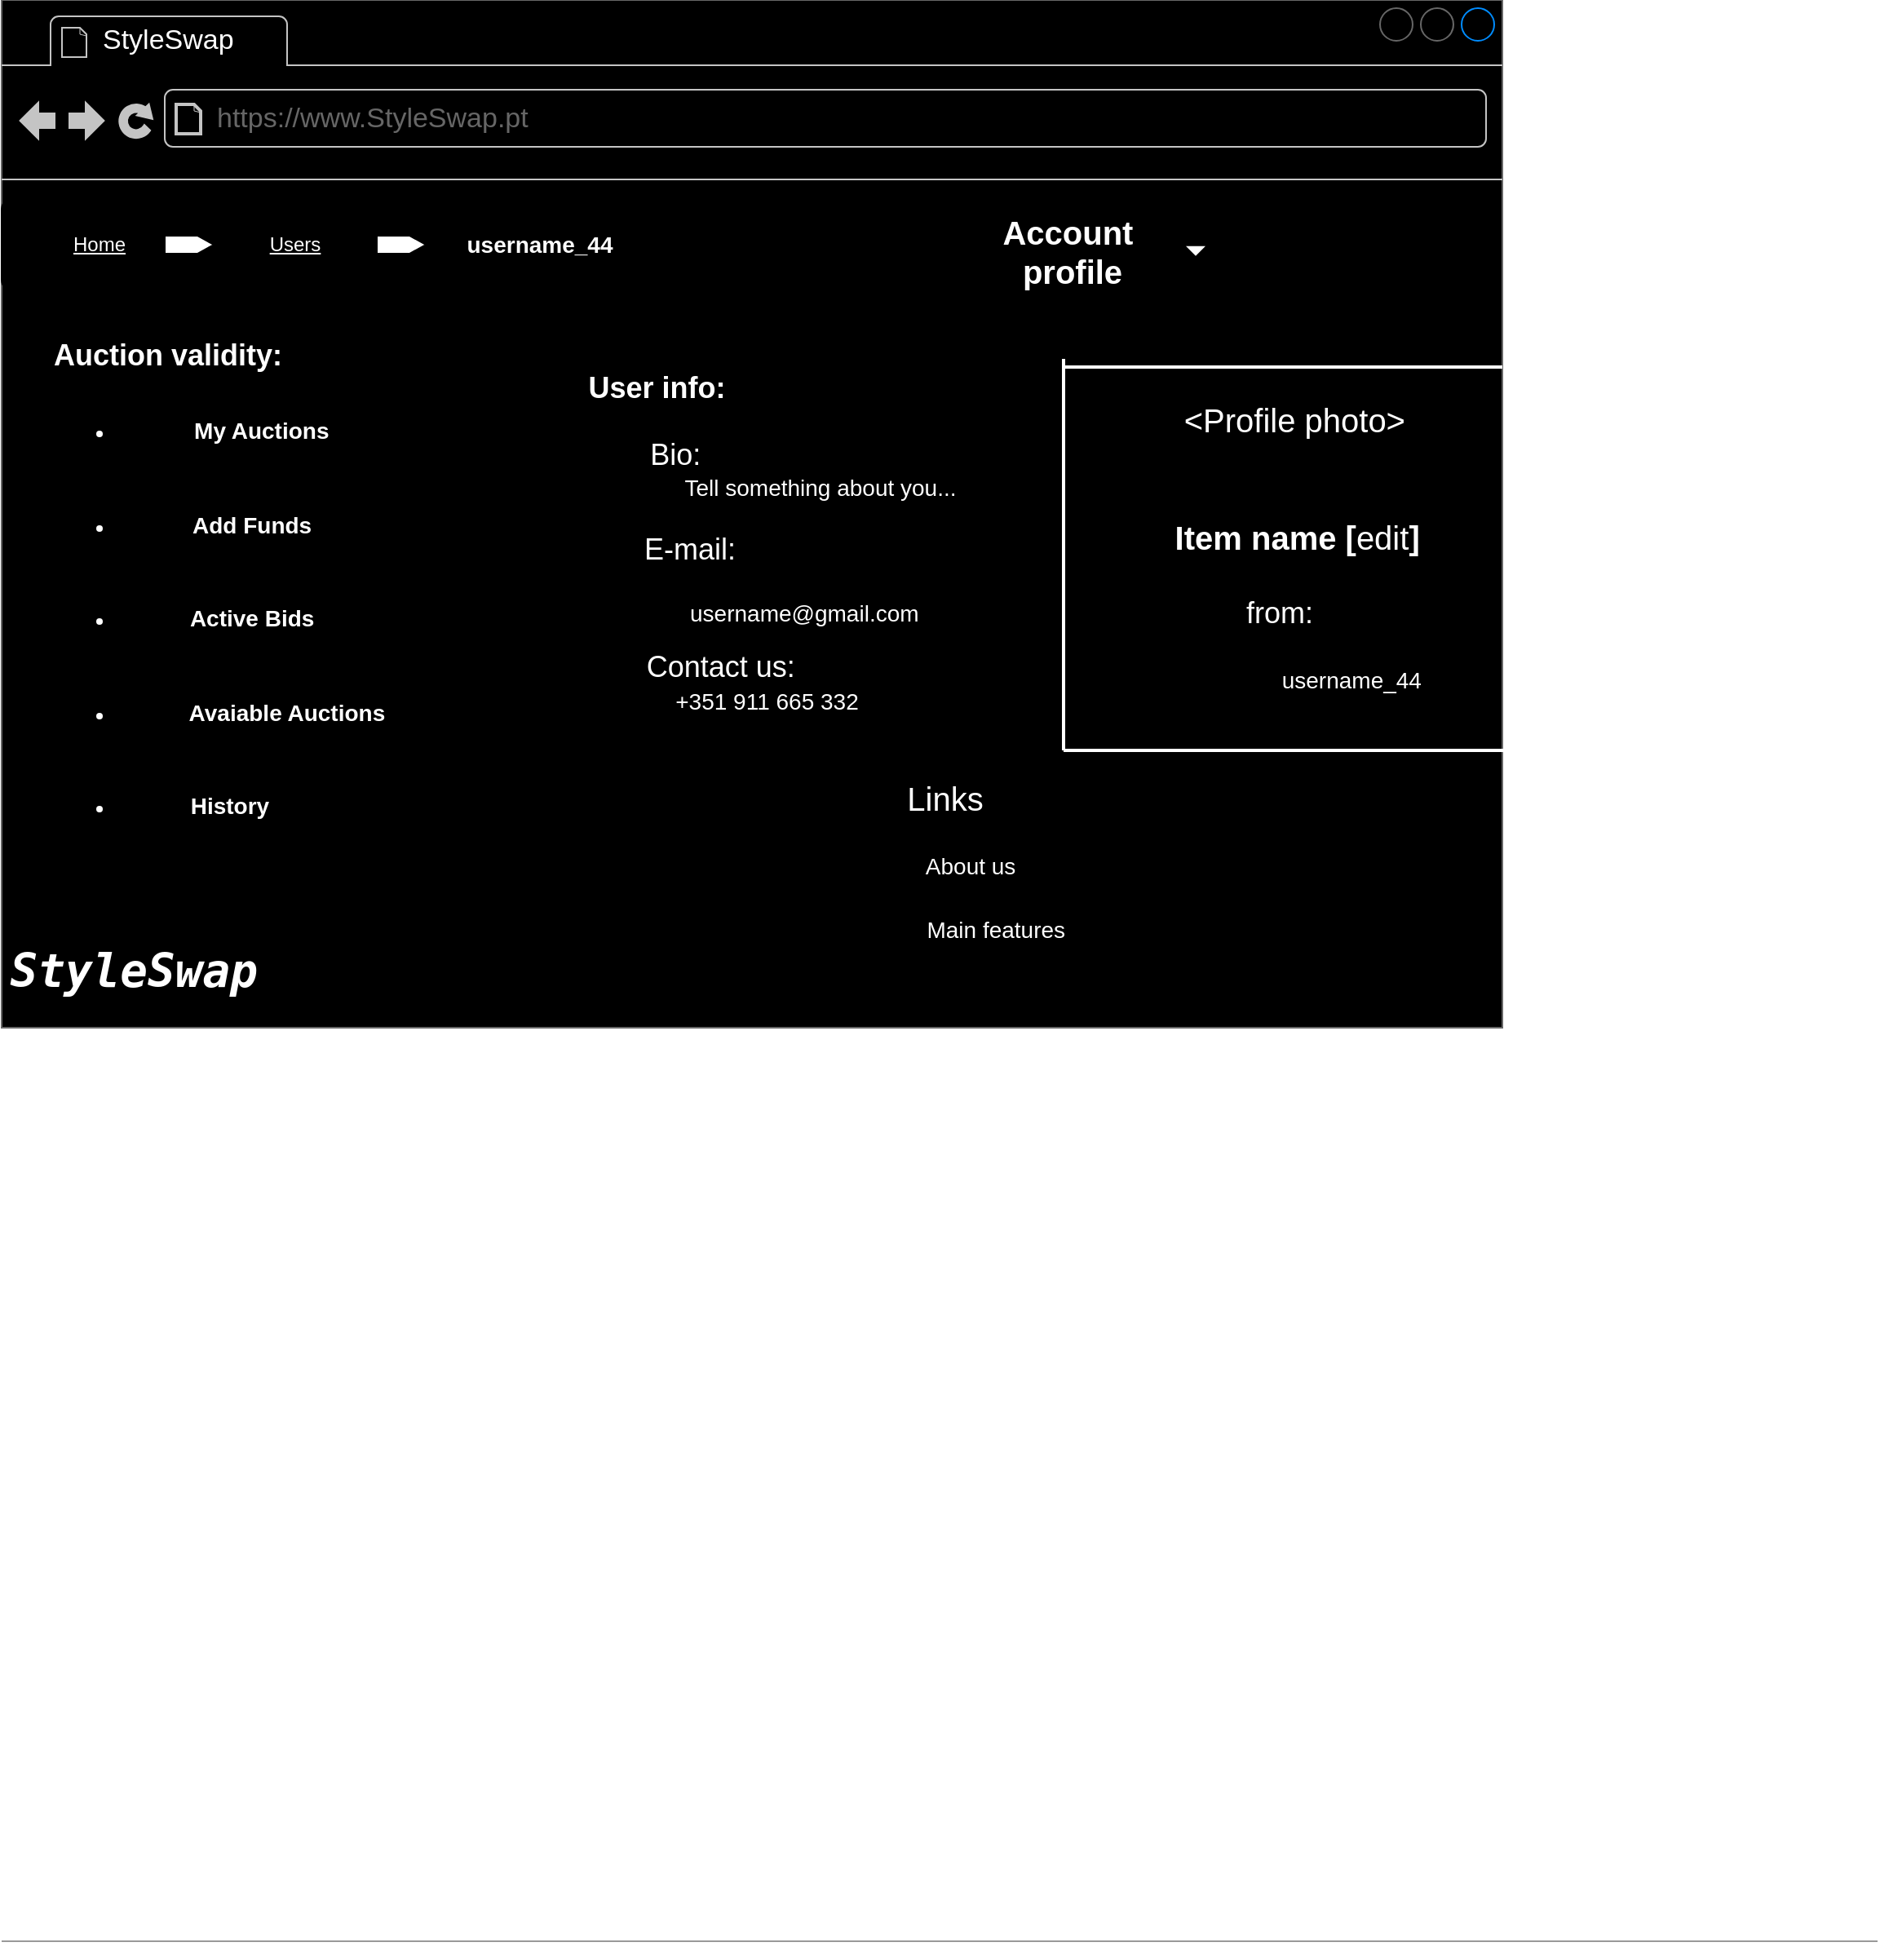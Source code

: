 <mxfile version="22.0.0" type="device">
  <diagram id="piDafpqhtRUU5qUU-vj8" name="Page-1">
    <mxGraphModel dx="1434" dy="796" grid="1" gridSize="10" guides="1" tooltips="1" connect="1" arrows="1" fold="1" page="1" pageScale="1" pageWidth="827" pageHeight="1169" math="0" shadow="0">
      <root>
        <mxCell id="0" />
        <mxCell id="1" parent="0" />
        <mxCell id="8962rQQDY3VNNf6We3Pp-1" value="" style="strokeWidth=1;shadow=0;dashed=0;align=left;html=1;shape=mxgraph.mockup.containers.browserWindow;rSize=0;strokeColor2=#008cff;strokeColor3=#c4c4c4;mainText=,;recursiveResize=0;strokeColor=none;fontColor=#FFFFFF;perimeterSpacing=0;fillColor=#000000;labelBackgroundColor=#000000;" parent="1" vertex="1">
          <mxGeometry x="590" y="80" width="920" height="630" as="geometry" />
        </mxCell>
        <mxCell id="8962rQQDY3VNNf6We3Pp-2" value="&lt;font color=&quot;#ffffff&quot;&gt;StyleSwap&lt;/font&gt;" style="strokeWidth=1;shadow=0;dashed=0;align=center;html=1;shape=mxgraph.mockup.containers.anchor;fontSize=17;fontColor=#666666;align=left;" parent="8962rQQDY3VNNf6We3Pp-1" vertex="1">
          <mxGeometry x="60" y="12" width="110" height="26" as="geometry" />
        </mxCell>
        <mxCell id="8962rQQDY3VNNf6We3Pp-3" value="https://www.StyleSwap.pt" style="strokeWidth=1;shadow=0;dashed=0;align=center;html=1;shape=mxgraph.mockup.containers.anchor;rSize=0;fontSize=17;fontColor=#666666;align=left;" parent="8962rQQDY3VNNf6We3Pp-1" vertex="1">
          <mxGeometry x="130" y="60" width="250" height="26" as="geometry" />
        </mxCell>
        <mxCell id="8962rQQDY3VNNf6We3Pp-10" value="&lt;div style=&quot;font-size: 20px;&quot;&gt;&lt;b style=&quot;&quot;&gt;&lt;font color=&quot;#ffffff&quot; style=&quot;font-size: 20px; background-color: rgb(0, 0, 0);&quot;&gt;Account&amp;nbsp;&lt;/font&gt;&lt;/b&gt;&lt;/div&gt;&lt;div style=&quot;font-size: 20px;&quot;&gt;&lt;b style=&quot;&quot;&gt;&lt;font color=&quot;#ffffff&quot; style=&quot;font-size: 20px; background-color: rgb(0, 0, 0);&quot;&gt;profile&lt;/font&gt;&lt;/b&gt;&lt;/div&gt;" style="rounded=1;fillColor=#000000;strokeColor=none;html=1;fontColor=#596780;align=center;fontSize=10;spacingLeft=10" parent="8962rQQDY3VNNf6We3Pp-1" vertex="1">
          <mxGeometry x="556" y="127.75" width="190" height="52.25" as="geometry" />
        </mxCell>
        <mxCell id="8962rQQDY3VNNf6We3Pp-11" value="" style="shape=triangle;direction=south;fillColor=#FFFFFF;strokeColor=none;html=1" parent="8962rQQDY3VNNf6We3Pp-10" vertex="1">
          <mxGeometry x="1" y="0.5" width="12" height="6" relative="1" as="geometry">
            <mxPoint x="-20" y="-3" as="offset" />
          </mxGeometry>
        </mxCell>
        <mxCell id="8962rQQDY3VNNf6We3Pp-14" value="&lt;span style=&quot;background-color: rgb(0, 0, 0);&quot;&gt;&lt;font style=&quot;&quot;&gt;&lt;span style=&quot;font-weight: bold; font-size: 18px;&quot;&gt;Auction validity:&lt;/span&gt;&lt;br&gt;&lt;br&gt;&lt;div style=&quot;text-align: center;&quot;&gt;&lt;ul style=&quot;font-weight: bold;&quot;&gt;&lt;li&gt;&lt;span style=&quot;font-size: 14px;&quot;&gt;&amp;nbsp; &amp;nbsp;My Auctions&lt;/span&gt;&lt;/li&gt;&lt;/ul&gt;&lt;span style=&quot;font-size: 14px;&quot;&gt;&lt;b&gt;&lt;br&gt;&lt;/b&gt;&lt;/span&gt;&lt;ul style=&quot;font-weight: bold;&quot;&gt;&lt;li&gt;&lt;span style=&quot;font-size: 14px;&quot;&gt;Add Funds&lt;/span&gt;&lt;/li&gt;&lt;/ul&gt;&lt;span style=&quot;font-size: 14px;&quot;&gt;&lt;b&gt;&lt;br&gt;&lt;/b&gt;&lt;/span&gt;&lt;ul style=&quot;font-weight: bold;&quot;&gt;&lt;li&gt;&lt;span style=&quot;font-size: 14px;&quot;&gt;Active Bids&lt;/span&gt;&lt;/li&gt;&lt;/ul&gt;&lt;div&gt;&lt;span style=&quot;font-size: 14px;&quot;&gt;&lt;b&gt;&lt;br&gt;&lt;/b&gt;&lt;/span&gt;&lt;/div&gt;&lt;div&gt;&lt;ul&gt;&lt;li&gt;&lt;span style=&quot;font-size: 14px;&quot;&gt;&lt;b&gt;&amp;nbsp; &amp;nbsp; &amp;nbsp; &amp;nbsp; &amp;nbsp; &amp;nbsp;Avaiable Auctions&lt;/b&gt;&lt;/span&gt;&lt;/li&gt;&lt;/ul&gt;&lt;span style=&quot;font-size: 14px;&quot;&gt;&lt;b&gt;&lt;br&gt;&lt;/b&gt;&lt;/span&gt;&lt;ul&gt;&lt;li&gt;&lt;span style=&quot;font-size: 14px;&quot;&gt;&lt;b&gt;History&amp;nbsp; &amp;nbsp; &amp;nbsp; &amp;nbsp;&lt;/b&gt;&lt;/span&gt;&lt;/li&gt;&lt;/ul&gt;&lt;/div&gt;&lt;/div&gt;&lt;/font&gt;&lt;/span&gt;" style="rounded=1;align=left;strokeColor=none;html=1;fontColor=#ffffff;fontSize=12;fillColor=#000000;" parent="8962rQQDY3VNNf6We3Pp-1" vertex="1">
          <mxGeometry x="30" y="182.5" width="320" height="357.5" as="geometry" />
        </mxCell>
        <mxCell id="8962rQQDY3VNNf6We3Pp-16" value="&lt;pre style=&quot;&quot;&gt;&lt;font color=&quot;#ffffff&quot; size=&quot;1&quot; style=&quot;&quot;&gt;&lt;i style=&quot;&quot;&gt;&lt;b style=&quot;&quot;&gt;&lt;span style=&quot;background-color: rgb(0, 0, 0); font-size: 28px;&quot;&gt;StyleSwap&amp;nbsp;&lt;/span&gt;&lt;/b&gt;&lt;/i&gt;&lt;/font&gt;&lt;/pre&gt;" style="text;html=1;strokeColor=none;fillColor=none;align=center;verticalAlign=middle;whiteSpace=wrap;rounded=0;fontSize=13;fontColor=#0066CC;" parent="8962rQQDY3VNNf6We3Pp-1" vertex="1">
          <mxGeometry x="23" y="580" width="133" height="30" as="geometry" />
        </mxCell>
        <mxCell id="8962rQQDY3VNNf6We3Pp-35" value="" style="verticalLabelPosition=bottom;shadow=0;dashed=0;align=center;html=1;verticalAlign=top;strokeWidth=1;shape=mxgraph.mockup.markup.line;strokeColor=#999999;fillColor=#008CFF;fontSize=13;fontColor=#0066CC;" parent="8962rQQDY3VNNf6We3Pp-1" vertex="1">
          <mxGeometry y="1180" width="1150" height="20" as="geometry" />
        </mxCell>
        <mxCell id="LZM_1NQmF7OBxfUIlrbV-9" value="&lt;div&gt;&lt;span style=&quot;font-size: 16px;&quot;&gt;&lt;span style=&quot;&quot;&gt;&amp;nbsp;&amp;nbsp;&amp;nbsp;&amp;nbsp;&lt;/span&gt;&lt;/span&gt;&lt;font style=&quot;font-size: 18px;&quot;&gt;&lt;b&gt;User info:&lt;/b&gt;&lt;/font&gt;&lt;/div&gt;&lt;div&gt;&lt;span style=&quot;font-size: 16px;&quot;&gt;&lt;br&gt;&lt;/span&gt;&lt;/div&gt;&lt;div style=&quot;font-size: 18px;&quot;&gt;&lt;span style=&quot;font-size: 16px;&quot;&gt;&lt;span style=&quot;&quot;&gt;&amp;nbsp;&amp;nbsp;&amp;nbsp;&amp;nbsp;&lt;/span&gt;&lt;/span&gt;&lt;span style=&quot;font-size: 16px;&quot;&gt;&lt;span style=&quot;&quot;&gt;&amp;nbsp;&amp;nbsp;&amp;nbsp;&amp;nbsp;&lt;/span&gt;&lt;/span&gt;&lt;span style=&quot;&quot;&gt;&lt;span style=&quot;&quot;&gt;&amp;nbsp; &amp;nbsp; Bio&lt;/span&gt;&lt;/span&gt;&lt;font style=&quot;font-size: 18px;&quot;&gt;:&lt;/font&gt;&lt;br&gt;&lt;/div&gt;&lt;div&gt;&lt;font style=&quot;&quot;&gt;&lt;span style=&quot;font-size: 14px;&quot;&gt;&lt;span style=&quot;&quot;&gt;&amp;nbsp;&amp;nbsp;&amp;nbsp;&amp;nbsp;&lt;/span&gt;&lt;/span&gt;&lt;span style=&quot;font-size: 14px;&quot;&gt;&lt;span style=&quot;&quot;&gt;&amp;nbsp;&amp;nbsp;&amp;nbsp;&amp;nbsp;&lt;/span&gt;&lt;/span&gt;&lt;span style=&quot;font-size: 14px;&quot;&gt;&lt;span style=&quot;&quot;&gt;&amp;nbsp;&amp;nbsp;&amp;nbsp;&amp;nbsp;&lt;/span&gt;&lt;/span&gt;&amp;nbsp;&lt;span style=&quot;&quot;&gt;&lt;span style=&quot;&quot;&gt;&amp;nbsp;&amp;nbsp;&amp;nbsp;&amp;nbsp;&lt;/span&gt;&lt;/span&gt;&lt;span style=&quot;&quot;&gt;&lt;span style=&quot;&quot;&gt;&amp;nbsp;&amp;nbsp;&amp;nbsp;&amp;nbsp;&lt;/span&gt;&lt;/span&gt;&lt;font style=&quot;font-size: 14px;&quot;&gt;Tell something about you...&lt;/font&gt;&lt;/font&gt;&lt;/div&gt;&lt;div&gt;&lt;span style=&quot;font-size: 16px;&quot;&gt;&lt;br&gt;&lt;/span&gt;&lt;/div&gt;&lt;div style=&quot;font-size: 18px;&quot;&gt;&lt;span style=&quot;font-size: 16px;&quot;&gt;&lt;span style=&quot;&quot;&gt;&amp;nbsp;&amp;nbsp;&amp;nbsp;&amp;nbsp;&lt;/span&gt;&lt;/span&gt;&lt;span style=&quot;font-size: 16px;&quot;&gt;&lt;span style=&quot;&quot;&gt;&amp;nbsp;&amp;nbsp;&amp;nbsp;&amp;nbsp;&lt;/span&gt;&lt;/span&gt;&lt;span style=&quot;font-size: 15px;&quot;&gt;&amp;nbsp;&amp;nbsp;&amp;nbsp;&lt;/span&gt;&lt;font style=&quot;font-size: 18px;&quot;&gt;&lt;font style=&quot;font-size: 14px;&quot;&gt;&amp;nbsp;&lt;/font&gt;&lt;font style=&quot;font-size: 18px;&quot;&gt;E-mail&lt;/font&gt;&lt;font style=&quot;font-size: 18px;&quot;&gt;&lt;font style=&quot;font-size: 18px;&quot;&gt;:&lt;/font&gt;&lt;br&gt;&lt;/font&gt;&lt;/font&gt;&lt;/div&gt;&lt;div style=&quot;font-size: 14px;&quot;&gt;&lt;span style=&quot;&quot;&gt;&lt;span style=&quot;&quot;&gt;&amp;nbsp;&amp;nbsp;&amp;nbsp;&amp;nbsp;&lt;/span&gt;&lt;/span&gt;&lt;span style=&quot;font-size: 16px;&quot;&gt;&lt;span style=&quot;&quot;&gt;&amp;nbsp;&amp;nbsp;&amp;nbsp;&amp;nbsp;&lt;/span&gt;&lt;/span&gt;&lt;span style=&quot;font-size: 16px;&quot;&gt;&lt;span style=&quot;&quot;&gt;&amp;nbsp;&amp;nbsp;&amp;nbsp;&amp;nbsp;&lt;/span&gt;&lt;/span&gt;&amp;nbsp; &amp;nbsp; &lt;span style=&quot;&quot;&gt;&lt;span style=&quot;&quot;&gt;&amp;nbsp;&amp;nbsp;&amp;nbsp;&amp;nbsp;&lt;/span&gt;&lt;/span&gt;&lt;br&gt;&lt;/div&gt;&lt;span style=&quot;white-space: pre;&quot;&gt;&#x9;&lt;/span&gt;&lt;span style=&quot;white-space: pre;&quot;&gt;&#x9;&lt;/span&gt;&lt;span style=&quot;white-space: pre;&quot;&gt;&#x9;&lt;/span&gt;&lt;font style=&quot;font-size: 14px;&quot;&gt;username@gmail.com&lt;/font&gt;&lt;div&gt;&lt;font style=&quot;font-size: 12px;&quot;&gt;&lt;br&gt;&lt;/font&gt;&lt;/div&gt;&lt;div&gt;&lt;span style=&quot;font-size: 16px;&quot;&gt;&lt;span style=&quot;&quot;&gt;&amp;nbsp;&amp;nbsp;&amp;nbsp;&amp;nbsp;&lt;/span&gt;&lt;/span&gt;&lt;span style=&quot;font-size: 16px;&quot;&gt;&lt;span style=&quot;&quot;&gt;&amp;nbsp;&amp;nbsp;&amp;nbsp;&amp;nbsp;&lt;/span&gt;&lt;/span&gt;&lt;span style=&quot;font-size: 16px;&quot;&gt;&lt;span style=&quot;&quot;&gt;&amp;nbsp;&amp;nbsp;&amp;nbsp;&amp;nbsp;&lt;/span&gt;&lt;/span&gt;&lt;font style=&quot;font-size: 18px;&quot;&gt;Contact us:&lt;/font&gt;&lt;br&gt;&lt;/div&gt;&lt;div&gt;&lt;span style=&quot;font-size: 16px;&quot;&gt;&lt;span style=&quot;&quot;&gt;&amp;nbsp;&amp;nbsp;&amp;nbsp;&amp;nbsp;&lt;/span&gt;&lt;/span&gt;&lt;span style=&quot;font-size: 16px;&quot;&gt;&lt;span style=&quot;&quot;&gt;&amp;nbsp;&amp;nbsp;&amp;nbsp;&amp;nbsp;&lt;/span&gt;&lt;/span&gt;&lt;span style=&quot;font-size: 16px;&quot;&gt;&lt;span style=&quot;&quot;&gt;&amp;nbsp;&amp;nbsp;&amp;nbsp;&amp;nbsp;&lt;/span&gt;&lt;/span&gt;&lt;span style=&quot;font-size: 16px;&quot;&gt;&lt;span style=&quot;&quot;&gt;&amp;nbsp;&amp;nbsp;&amp;nbsp;&amp;nbsp;&lt;/span&gt;&lt;/span&gt;&lt;font style=&quot;font-size: 14px;&quot;&gt;+351 911 665 332&lt;/font&gt;&lt;br&gt;&lt;/div&gt;&lt;div&gt;&lt;span style=&quot;font-size: 16px;&quot;&gt;&lt;br&gt;&lt;/span&gt;&lt;/div&gt;" style="whiteSpace=wrap;html=1;aspect=fixed;labelBackgroundColor=#000000;strokeColor=#000000;fontSize=12;fontColor=#FFFFFF;fillColor=#000000;align=left;" parent="8962rQQDY3VNNf6We3Pp-1" vertex="1">
          <mxGeometry x="340" y="195" width="295" height="295" as="geometry" />
        </mxCell>
        <mxCell id="LZM_1NQmF7OBxfUIlrbV-24" value="&lt;font style=&quot;&quot;&gt;&lt;font style=&quot;font-size: 20px;&quot;&gt;Links&lt;/font&gt;&lt;br&gt;&lt;font style=&quot;font-size: 14px;&quot;&gt;&lt;span style=&quot;white-space: pre;&quot;&gt;&#x9;&lt;span style=&quot;white-space: pre;&quot;&gt;&#x9;&lt;/span&gt;&lt;br&gt;&lt;/span&gt;&lt;span style=&quot;white-space: pre;&quot;&gt;&#x9;&lt;/span&gt;About us&lt;br&gt;&lt;/font&gt;&lt;br&gt;&lt;font style=&quot;font-size: 14px;&quot;&gt;&lt;span style=&quot;white-space: pre;&quot;&gt;&#x9;&lt;/span&gt;&lt;span style=&quot;white-space: pre;&quot;&gt;&#x9;&lt;/span&gt;Main features&lt;/font&gt;&lt;br&gt;&lt;/font&gt;" style="rounded=0;whiteSpace=wrap;html=1;labelBackgroundColor=#000000;strokeColor=#000000;fontSize=16;fontColor=#FFFFFF;fillColor=#000000;" parent="8962rQQDY3VNNf6We3Pp-1" vertex="1">
          <mxGeometry x="467" y="490" width="223" height="75" as="geometry" />
        </mxCell>
        <mxCell id="LZM_1NQmF7OBxfUIlrbV-39" value="" style="line;strokeWidth=2;html=1;labelBackgroundColor=#000000;strokeColor=#FFFFFF;fontSize=12;fontColor=#FFFFFF;fillColor=none;" parent="8962rQQDY3VNNf6We3Pp-1" vertex="1">
          <mxGeometry x="650" y="220" width="270" height="10" as="geometry" />
        </mxCell>
        <mxCell id="LZM_1NQmF7OBxfUIlrbV-40" value="" style="line;strokeWidth=2;html=1;labelBackgroundColor=#000000;strokeColor=#FFFFFF;fontSize=12;fontColor=#FFFFFF;fillColor=none;" parent="8962rQQDY3VNNf6We3Pp-1" vertex="1">
          <mxGeometry x="651" y="455" width="270" height="10" as="geometry" />
        </mxCell>
        <mxCell id="LZM_1NQmF7OBxfUIlrbV-41" value="" style="line;strokeWidth=2;direction=south;html=1;labelBackgroundColor=#000000;strokeColor=#FFFFFF;fontSize=12;fontColor=#FFFFFF;fillColor=none;" parent="8962rQQDY3VNNf6We3Pp-1" vertex="1">
          <mxGeometry x="646" y="220" width="10" height="240" as="geometry" />
        </mxCell>
        <mxCell id="_EwY5hvZyuR1gvfzY9q4-1" value="&lt;span style=&quot;background-color: rgb(0, 0, 0); color: rgb(255, 255, 255);&quot;&gt;&lt;u&gt;Home&lt;/u&gt;&lt;/span&gt;" style="rounded=1;whiteSpace=wrap;html=1;fillColor=#000000;" parent="8962rQQDY3VNNf6We3Pp-1" vertex="1">
          <mxGeometry y="120" width="120" height="60" as="geometry" />
        </mxCell>
        <mxCell id="_EwY5hvZyuR1gvfzY9q4-2" value="&lt;u style=&quot;color: rgb(255, 255, 255); background-color: rgb(0, 0, 0);&quot;&gt;Users&lt;/u&gt;" style="rounded=1;whiteSpace=wrap;html=1;fillColor=#000000;" parent="8962rQQDY3VNNf6We3Pp-1" vertex="1">
          <mxGeometry x="120" y="120" width="120" height="60" as="geometry" />
        </mxCell>
        <mxCell id="_EwY5hvZyuR1gvfzY9q4-5" value="" style="html=1;shadow=0;dashed=0;align=center;verticalAlign=middle;shape=mxgraph.arrows2.arrow;dy=0;dx=10;notch=0;" parent="8962rQQDY3VNNf6We3Pp-1" vertex="1">
          <mxGeometry x="100" y="144.44" width="30" height="11.12" as="geometry" />
        </mxCell>
        <mxCell id="_EwY5hvZyuR1gvfzY9q4-6" value="" style="html=1;shadow=0;dashed=0;align=center;verticalAlign=middle;shape=mxgraph.arrows2.arrow;dy=0;dx=10;notch=0;" parent="8962rQQDY3VNNf6We3Pp-1" vertex="1">
          <mxGeometry x="230" y="144.44" width="30" height="11.12" as="geometry" />
        </mxCell>
        <mxCell id="_EwY5hvZyuR1gvfzY9q4-7" value="&lt;span style=&quot;background-color: rgb(0, 0, 0);&quot;&gt;&lt;font size=&quot;1&quot; color=&quot;#ffffff&quot;&gt;&lt;b style=&quot;font-size: 14px;&quot;&gt;username_44&lt;/b&gt;&lt;/font&gt;&lt;/span&gt;" style="rounded=0;whiteSpace=wrap;html=1;fillColor=#000000;" parent="8962rQQDY3VNNf6We3Pp-1" vertex="1">
          <mxGeometry x="300" y="135" width="60" height="30" as="geometry" />
        </mxCell>
        <mxCell id="3L3CnY_uWULfOJ-_zQqW-2" value="&lt;div style=&quot;text-align: center;&quot;&gt;&lt;font style=&quot;&quot;&gt;&amp;nbsp; &amp;nbsp; &lt;/font&gt;&lt;font style=&quot;font-size: 20px;&quot;&gt;&amp;lt;&lt;/font&gt;&lt;font style=&quot;font-size: 20px;&quot;&gt;Profile photo&amp;gt;&lt;/font&gt;&lt;br&gt;&lt;/div&gt;&lt;div style=&quot;text-align: center;&quot;&gt;&lt;font style=&quot;font-size: 20px;&quot;&gt;&lt;br&gt;&lt;/font&gt;&lt;/div&gt;&lt;div style=&quot;text-align: center;&quot;&gt;&lt;font style=&quot;font-size: 20px;&quot;&gt;&lt;br&gt;&lt;/font&gt;&lt;/div&gt;&lt;div style=&quot;text-align: center;&quot;&gt;&lt;font style=&quot;font-size: 20px;&quot;&gt;&lt;b&gt;&amp;nbsp; &amp;nbsp;Item name [&lt;/b&gt;edit&lt;b&gt;]&lt;/b&gt;&lt;/font&gt;&lt;/div&gt;&lt;div style=&quot;text-align: center;&quot;&gt;&lt;font style=&quot;font-size: 20px;&quot;&gt;&lt;b&gt;&lt;br&gt;&lt;/b&gt;&lt;/font&gt;&lt;/div&gt;&lt;div style=&quot;text-align: center;&quot;&gt;&lt;font style=&quot;font-size: 18px;&quot;&gt;from:&amp;nbsp;&lt;/font&gt;&lt;/div&gt;&lt;div style=&quot;text-align: center;&quot;&gt;&lt;font style=&quot;&quot;&gt;&lt;span style=&quot;font-size: 18px; white-space: pre;&quot;&gt;&#x9;&lt;/span&gt;&amp;nbsp; &amp;nbsp; &amp;nbsp; &amp;nbsp; &lt;span style=&quot;white-space: pre;&quot;&gt;&#x9;&lt;/span&gt;&lt;span style=&quot;white-space: pre;&quot;&gt;&#x9;&lt;/span&gt;&lt;span style=&quot;white-space: pre;&quot;&gt;&#x9;&lt;/span&gt;&amp;nbsp;&lt;font style=&quot;font-size: 14px;&quot;&gt;username_44&lt;/font&gt;&lt;br&gt;&lt;/font&gt;&lt;/div&gt;" style="whiteSpace=wrap;html=1;aspect=fixed;labelBackgroundColor=#000000;strokeColor=#000000;fontSize=12;fontColor=#FFFFFF;fillColor=#000000;align=left;" vertex="1" parent="8962rQQDY3VNNf6We3Pp-1">
          <mxGeometry x="680" y="230" width="210" height="210" as="geometry" />
        </mxCell>
      </root>
    </mxGraphModel>
  </diagram>
</mxfile>

